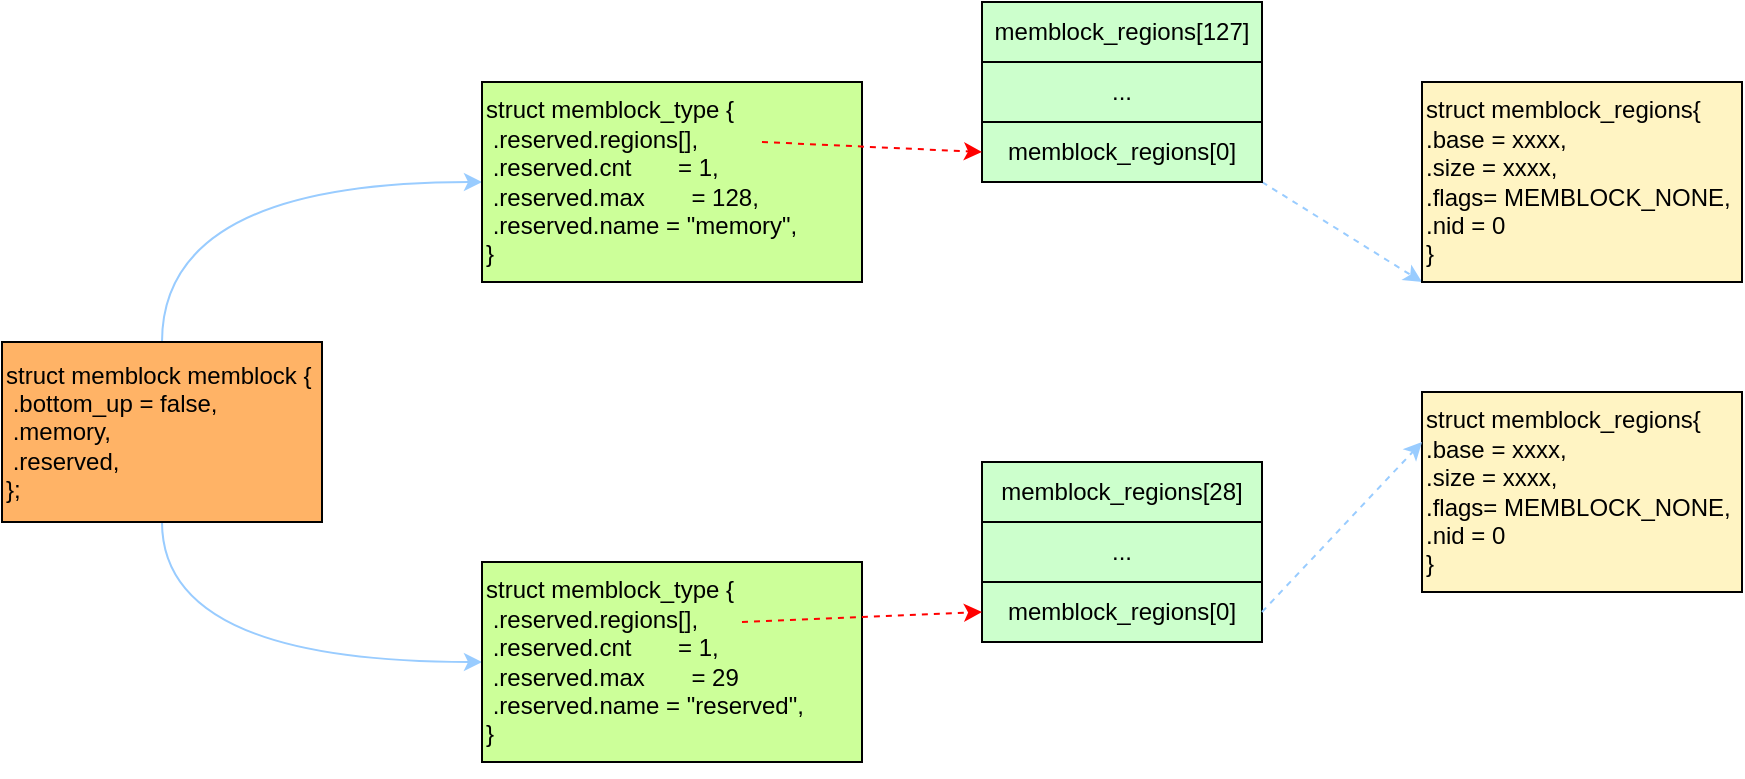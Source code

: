 <mxfile version="16.2.7" type="github">
  <diagram id="gKe593eO4aY3XkF7vVZ7" name="Page-1">
    <mxGraphModel dx="1185" dy="662" grid="1" gridSize="10" guides="1" tooltips="1" connect="1" arrows="1" fold="1" page="1" pageScale="1" pageWidth="1169" pageHeight="1654" math="0" shadow="0">
      <root>
        <mxCell id="0" />
        <mxCell id="1" parent="0" />
        <mxCell id="rzIgOstRGU2MRSgFQdSz-21" style="edgeStyle=orthogonalEdgeStyle;rounded=0;orthogonalLoop=1;jettySize=auto;html=1;exitX=0.5;exitY=0;exitDx=0;exitDy=0;entryX=0;entryY=0.5;entryDx=0;entryDy=0;fontSize=11;curved=1;strokeColor=#99CCFF;" edge="1" parent="1" source="rzIgOstRGU2MRSgFQdSz-1" target="rzIgOstRGU2MRSgFQdSz-4">
          <mxGeometry relative="1" as="geometry">
            <Array as="points">
              <mxPoint x="170" y="250" />
            </Array>
          </mxGeometry>
        </mxCell>
        <mxCell id="rzIgOstRGU2MRSgFQdSz-22" style="edgeStyle=orthogonalEdgeStyle;curved=1;rounded=0;orthogonalLoop=1;jettySize=auto;html=1;exitX=0.5;exitY=1;exitDx=0;exitDy=0;entryX=0;entryY=0.5;entryDx=0;entryDy=0;fontSize=11;strokeColor=#99CCFF;" edge="1" parent="1" source="rzIgOstRGU2MRSgFQdSz-1" target="rzIgOstRGU2MRSgFQdSz-2">
          <mxGeometry relative="1" as="geometry" />
        </mxCell>
        <mxCell id="rzIgOstRGU2MRSgFQdSz-1" value="struct memblock memblock {&lt;br&gt;&lt;span&gt;	&lt;/span&gt;&lt;span style=&quot;white-space: pre&quot;&gt;	&lt;/span&gt;.bottom_up = false,&lt;br&gt;&lt;span style=&quot;white-space: pre&quot;&gt;	&lt;/span&gt;.memory,&lt;br&gt;&lt;span style=&quot;white-space: pre&quot;&gt;	&lt;/span&gt;.reserved,&lt;br&gt;};" style="whiteSpace=wrap;html=1;align=left;fillColor=#FFB366;" vertex="1" parent="1">
          <mxGeometry x="90" y="330" width="160" height="90" as="geometry" />
        </mxCell>
        <mxCell id="rzIgOstRGU2MRSgFQdSz-2" value="&lt;div&gt;&lt;br&gt;&lt;/div&gt;&lt;div&gt;struct memblock_type {&lt;/div&gt;&lt;div&gt;&lt;div&gt;&lt;span&gt;	&lt;/span&gt;&lt;span style=&quot;white-space: pre&quot;&gt;	&lt;/span&gt;.reserved.regions[],&lt;/div&gt;&lt;div&gt;&lt;span style=&quot;white-space: pre&quot;&gt;	&lt;/span&gt;.reserved.cnt&amp;nbsp; &amp;nbsp; &amp;nbsp; &amp;nbsp;= 1,&amp;nbsp;&lt;/div&gt;&lt;div&gt;&lt;span style=&quot;white-space: pre&quot;&gt;	&lt;/span&gt;.reserved.max&amp;nbsp; &amp;nbsp; &amp;nbsp; &amp;nbsp;= 29&lt;/div&gt;&lt;div&gt;&lt;span style=&quot;white-space: pre&quot;&gt;	&lt;/span&gt;.reserved.name = &quot;reserved&quot;,&lt;/div&gt;&lt;/div&gt;&lt;div&gt;}&lt;/div&gt;&lt;div&gt;&lt;br&gt;&lt;/div&gt;" style="whiteSpace=wrap;html=1;align=left;fillColor=#CCFF99;" vertex="1" parent="1">
          <mxGeometry x="330" y="440" width="190" height="100" as="geometry" />
        </mxCell>
        <mxCell id="rzIgOstRGU2MRSgFQdSz-4" value="&lt;div&gt;&lt;br&gt;&lt;/div&gt;&lt;div&gt;struct memblock_type {&lt;/div&gt;&lt;div&gt;&lt;div&gt;&lt;span&gt;	&lt;/span&gt;&lt;span style=&quot;white-space: pre&quot;&gt;	&lt;/span&gt;.reserved.regions[],&lt;/div&gt;&lt;div&gt;&lt;span style=&quot;white-space: pre&quot;&gt;	&lt;/span&gt;.reserved.cnt&amp;nbsp; &amp;nbsp; &amp;nbsp; &amp;nbsp;= 1,&amp;nbsp;&lt;/div&gt;&lt;div&gt;&lt;span style=&quot;white-space: pre&quot;&gt;	&lt;/span&gt;.reserved.max&amp;nbsp; &amp;nbsp; &amp;nbsp; &amp;nbsp;= 128,&lt;/div&gt;&lt;div&gt;&lt;span style=&quot;white-space: pre&quot;&gt;	&lt;/span&gt;.reserved.name = &quot;memory&quot;,&lt;/div&gt;&lt;/div&gt;&lt;div&gt;}&lt;/div&gt;&lt;div&gt;&lt;br&gt;&lt;/div&gt;" style="whiteSpace=wrap;html=1;align=left;fillColor=#CCFF99;" vertex="1" parent="1">
          <mxGeometry x="330" y="200" width="190" height="100" as="geometry" />
        </mxCell>
        <mxCell id="rzIgOstRGU2MRSgFQdSz-5" value="" style="whiteSpace=wrap;html=1;fillColor=#CCFFCC;" vertex="1" parent="1">
          <mxGeometry x="580" y="160" width="140" height="90" as="geometry" />
        </mxCell>
        <mxCell id="rzIgOstRGU2MRSgFQdSz-6" value="memblock_regions[127]" style="whiteSpace=wrap;html=1;fillColor=#CCFFCC;" vertex="1" parent="1">
          <mxGeometry x="580" y="160" width="140" height="30" as="geometry" />
        </mxCell>
        <mxCell id="rzIgOstRGU2MRSgFQdSz-7" value="..." style="whiteSpace=wrap;html=1;fillColor=#CCFFCC;" vertex="1" parent="1">
          <mxGeometry x="580" y="190" width="140" height="30" as="geometry" />
        </mxCell>
        <mxCell id="rzIgOstRGU2MRSgFQdSz-8" value="memblock_regions[0]" style="whiteSpace=wrap;html=1;fillColor=#CCFFCC;" vertex="1" parent="1">
          <mxGeometry x="580" y="220" width="140" height="30" as="geometry" />
        </mxCell>
        <mxCell id="rzIgOstRGU2MRSgFQdSz-9" value="" style="whiteSpace=wrap;html=1;fillColor=#CCFFCC;" vertex="1" parent="1">
          <mxGeometry x="580" y="390" width="140" height="90" as="geometry" />
        </mxCell>
        <mxCell id="rzIgOstRGU2MRSgFQdSz-10" value="memblock_regions[28]" style="whiteSpace=wrap;html=1;fillColor=#CCFFCC;" vertex="1" parent="1">
          <mxGeometry x="580" y="390" width="140" height="30" as="geometry" />
        </mxCell>
        <mxCell id="rzIgOstRGU2MRSgFQdSz-11" value="..." style="whiteSpace=wrap;html=1;fillColor=#CCFFCC;" vertex="1" parent="1">
          <mxGeometry x="580" y="420" width="140" height="30" as="geometry" />
        </mxCell>
        <mxCell id="rzIgOstRGU2MRSgFQdSz-12" value="memblock_regions[0]" style="whiteSpace=wrap;html=1;fillColor=#CCFFCC;" vertex="1" parent="1">
          <mxGeometry x="580" y="450" width="140" height="30" as="geometry" />
        </mxCell>
        <mxCell id="rzIgOstRGU2MRSgFQdSz-13" value="" style="whiteSpace=wrap;html=1;fillColor=#CCFFCC;" vertex="1" parent="1">
          <mxGeometry x="580" y="160" width="140" height="90" as="geometry" />
        </mxCell>
        <mxCell id="rzIgOstRGU2MRSgFQdSz-14" value="memblock_regions[127]" style="whiteSpace=wrap;html=1;fillColor=#CCFFCC;" vertex="1" parent="1">
          <mxGeometry x="580" y="160" width="140" height="30" as="geometry" />
        </mxCell>
        <mxCell id="rzIgOstRGU2MRSgFQdSz-15" value="..." style="whiteSpace=wrap;html=1;fillColor=#CCFFCC;" vertex="1" parent="1">
          <mxGeometry x="580" y="190" width="140" height="30" as="geometry" />
        </mxCell>
        <mxCell id="rzIgOstRGU2MRSgFQdSz-20" value="" style="rounded=0;orthogonalLoop=1;jettySize=auto;html=1;fontSize=11;entryX=0;entryY=1;entryDx=0;entryDy=0;exitX=1;exitY=1;exitDx=0;exitDy=0;dashed=1;strokeColor=#99CCFF;" edge="1" parent="1" source="rzIgOstRGU2MRSgFQdSz-16" target="rzIgOstRGU2MRSgFQdSz-18">
          <mxGeometry relative="1" as="geometry" />
        </mxCell>
        <mxCell id="rzIgOstRGU2MRSgFQdSz-16" value="memblock_regions[0]" style="whiteSpace=wrap;html=1;fillColor=#CCFFCC;" vertex="1" parent="1">
          <mxGeometry x="580" y="220" width="140" height="30" as="geometry" />
        </mxCell>
        <mxCell id="rzIgOstRGU2MRSgFQdSz-17" value="memblock_regions[28]" style="whiteSpace=wrap;html=1;fillColor=#CCFFCC;" vertex="1" parent="1">
          <mxGeometry x="580" y="390" width="140" height="30" as="geometry" />
        </mxCell>
        <mxCell id="rzIgOstRGU2MRSgFQdSz-18" value="struct memblock_regions{&lt;br&gt;&lt;div&gt;.base = xxxx,&lt;/div&gt;&lt;div&gt;.size = xxxx,&lt;/div&gt;&lt;div&gt;.flags=&amp;nbsp;MEMBLOCK_NONE,&lt;/div&gt;&lt;div&gt;.nid = 0&lt;/div&gt;&lt;div&gt;&lt;span&gt;}&lt;/span&gt;&lt;/div&gt;" style="whiteSpace=wrap;html=1;align=left;fillColor=#FFF4C3;" vertex="1" parent="1">
          <mxGeometry x="800" y="200" width="160" height="100" as="geometry" />
        </mxCell>
        <mxCell id="rzIgOstRGU2MRSgFQdSz-19" value="struct memblock_regions{&lt;br&gt;&lt;div&gt;.base = xxxx,&lt;/div&gt;&lt;div&gt;.size = xxxx,&lt;/div&gt;&lt;div&gt;.flags=&amp;nbsp;MEMBLOCK_NONE,&lt;/div&gt;&lt;div&gt;.nid = 0&lt;/div&gt;&lt;div&gt;&lt;span&gt;}&lt;/span&gt;&lt;/div&gt;" style="whiteSpace=wrap;html=1;align=left;fillColor=#FFF4C3;" vertex="1" parent="1">
          <mxGeometry x="800" y="355" width="160" height="100" as="geometry" />
        </mxCell>
        <mxCell id="rzIgOstRGU2MRSgFQdSz-23" style="rounded=0;orthogonalLoop=1;jettySize=auto;html=1;dashed=1;fontSize=11;entryX=0;entryY=0.5;entryDx=0;entryDy=0;strokeColor=#FF0000;" edge="1" parent="1" target="rzIgOstRGU2MRSgFQdSz-16">
          <mxGeometry relative="1" as="geometry">
            <mxPoint x="560" y="224.667" as="targetPoint" />
            <mxPoint x="470" y="230" as="sourcePoint" />
          </mxGeometry>
        </mxCell>
        <mxCell id="rzIgOstRGU2MRSgFQdSz-24" style="rounded=0;orthogonalLoop=1;jettySize=auto;html=1;dashed=1;fontSize=11;entryX=0;entryY=0.5;entryDx=0;entryDy=0;strokeColor=#FF0000;" edge="1" parent="1" target="rzIgOstRGU2MRSgFQdSz-12">
          <mxGeometry relative="1" as="geometry">
            <mxPoint x="570" y="475" as="targetPoint" />
            <mxPoint x="460" y="470" as="sourcePoint" />
          </mxGeometry>
        </mxCell>
        <mxCell id="rzIgOstRGU2MRSgFQdSz-25" value="" style="rounded=0;orthogonalLoop=1;jettySize=auto;html=1;fontSize=11;entryX=0;entryY=0.25;entryDx=0;entryDy=0;exitX=1;exitY=1;exitDx=0;exitDy=0;dashed=1;strokeColor=#99CCFF;" edge="1" parent="1" target="rzIgOstRGU2MRSgFQdSz-19">
          <mxGeometry relative="1" as="geometry">
            <mxPoint x="720" y="465.0" as="sourcePoint" />
            <mxPoint x="800" y="515.0" as="targetPoint" />
          </mxGeometry>
        </mxCell>
      </root>
    </mxGraphModel>
  </diagram>
</mxfile>
